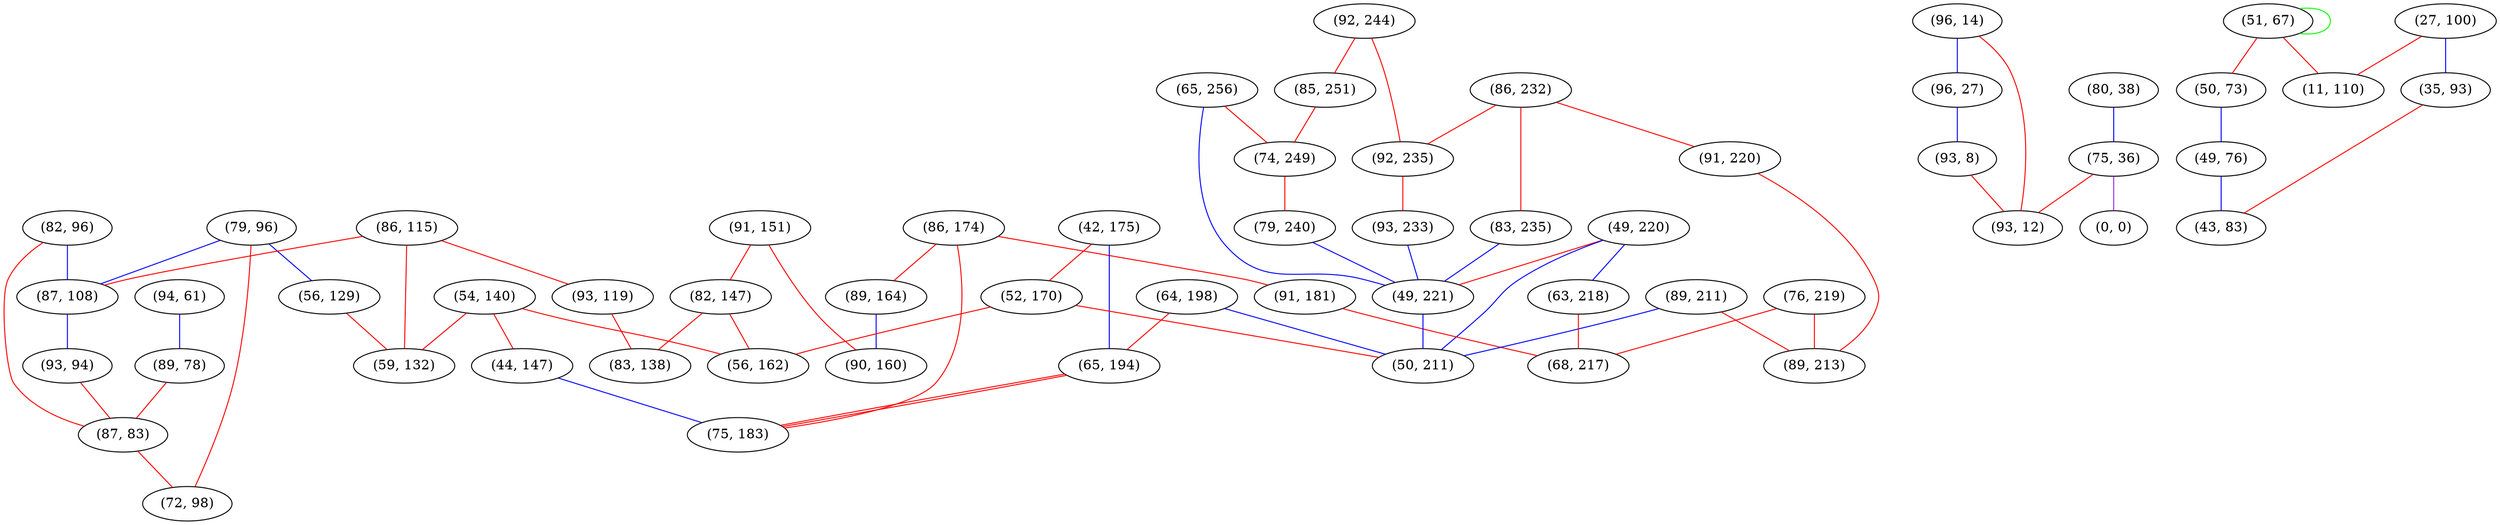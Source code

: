 graph "" {
"(91, 151)";
"(96, 14)";
"(49, 220)";
"(64, 198)";
"(86, 232)";
"(54, 140)";
"(94, 61)";
"(79, 96)";
"(44, 147)";
"(86, 174)";
"(42, 175)";
"(82, 96)";
"(51, 67)";
"(50, 73)";
"(65, 256)";
"(65, 194)";
"(80, 38)";
"(75, 36)";
"(76, 219)";
"(91, 181)";
"(89, 211)";
"(86, 115)";
"(92, 244)";
"(87, 108)";
"(27, 100)";
"(91, 220)";
"(83, 235)";
"(0, 0)";
"(89, 164)";
"(85, 251)";
"(93, 94)";
"(92, 235)";
"(52, 170)";
"(89, 78)";
"(82, 147)";
"(74, 249)";
"(49, 76)";
"(35, 93)";
"(56, 129)";
"(89, 213)";
"(93, 233)";
"(79, 240)";
"(87, 83)";
"(96, 27)";
"(72, 98)";
"(93, 8)";
"(90, 160)";
"(63, 218)";
"(75, 183)";
"(93, 12)";
"(93, 119)";
"(59, 132)";
"(11, 110)";
"(49, 221)";
"(50, 211)";
"(68, 217)";
"(83, 138)";
"(43, 83)";
"(56, 162)";
"(91, 151)" -- "(90, 160)"  [color=red, key=0, weight=1];
"(91, 151)" -- "(82, 147)"  [color=red, key=0, weight=1];
"(96, 14)" -- "(93, 12)"  [color=red, key=0, weight=1];
"(96, 14)" -- "(96, 27)"  [color=blue, key=0, weight=3];
"(49, 220)" -- "(49, 221)"  [color=red, key=0, weight=1];
"(49, 220)" -- "(50, 211)"  [color=blue, key=0, weight=3];
"(49, 220)" -- "(63, 218)"  [color=blue, key=0, weight=3];
"(64, 198)" -- "(65, 194)"  [color=red, key=0, weight=1];
"(64, 198)" -- "(50, 211)"  [color=blue, key=0, weight=3];
"(86, 232)" -- "(91, 220)"  [color=red, key=0, weight=1];
"(86, 232)" -- "(83, 235)"  [color=red, key=0, weight=1];
"(86, 232)" -- "(92, 235)"  [color=red, key=0, weight=1];
"(54, 140)" -- "(59, 132)"  [color=red, key=0, weight=1];
"(54, 140)" -- "(56, 162)"  [color=red, key=0, weight=1];
"(54, 140)" -- "(44, 147)"  [color=red, key=0, weight=1];
"(94, 61)" -- "(89, 78)"  [color=blue, key=0, weight=3];
"(79, 96)" -- "(56, 129)"  [color=blue, key=0, weight=3];
"(79, 96)" -- "(87, 108)"  [color=blue, key=0, weight=3];
"(79, 96)" -- "(72, 98)"  [color=red, key=0, weight=1];
"(44, 147)" -- "(75, 183)"  [color=blue, key=0, weight=3];
"(86, 174)" -- "(75, 183)"  [color=red, key=0, weight=1];
"(86, 174)" -- "(89, 164)"  [color=red, key=0, weight=1];
"(86, 174)" -- "(91, 181)"  [color=red, key=0, weight=1];
"(42, 175)" -- "(65, 194)"  [color=blue, key=0, weight=3];
"(42, 175)" -- "(52, 170)"  [color=red, key=0, weight=1];
"(82, 96)" -- "(87, 108)"  [color=blue, key=0, weight=3];
"(82, 96)" -- "(87, 83)"  [color=red, key=0, weight=1];
"(51, 67)" -- "(50, 73)"  [color=red, key=0, weight=1];
"(51, 67)" -- "(11, 110)"  [color=red, key=0, weight=1];
"(51, 67)" -- "(51, 67)"  [color=green, key=0, weight=2];
"(50, 73)" -- "(49, 76)"  [color=blue, key=0, weight=3];
"(65, 256)" -- "(49, 221)"  [color=blue, key=0, weight=3];
"(65, 256)" -- "(74, 249)"  [color=red, key=0, weight=1];
"(65, 194)" -- "(75, 183)"  [color=red, key=0, weight=1];
"(65, 194)" -- "(75, 183)"  [color=red, key=1, weight=1];
"(80, 38)" -- "(75, 36)"  [color=blue, key=0, weight=3];
"(75, 36)" -- "(93, 12)"  [color=red, key=0, weight=1];
"(75, 36)" -- "(0, 0)"  [color=purple, key=0, weight=4];
"(76, 219)" -- "(89, 213)"  [color=red, key=0, weight=1];
"(76, 219)" -- "(68, 217)"  [color=red, key=0, weight=1];
"(91, 181)" -- "(68, 217)"  [color=red, key=0, weight=1];
"(89, 211)" -- "(89, 213)"  [color=red, key=0, weight=1];
"(89, 211)" -- "(50, 211)"  [color=blue, key=0, weight=3];
"(86, 115)" -- "(87, 108)"  [color=red, key=0, weight=1];
"(86, 115)" -- "(93, 119)"  [color=red, key=0, weight=1];
"(86, 115)" -- "(59, 132)"  [color=red, key=0, weight=1];
"(92, 244)" -- "(92, 235)"  [color=red, key=0, weight=1];
"(92, 244)" -- "(85, 251)"  [color=red, key=0, weight=1];
"(87, 108)" -- "(93, 94)"  [color=blue, key=0, weight=3];
"(27, 100)" -- "(11, 110)"  [color=red, key=0, weight=1];
"(27, 100)" -- "(35, 93)"  [color=blue, key=0, weight=3];
"(91, 220)" -- "(89, 213)"  [color=red, key=0, weight=1];
"(83, 235)" -- "(49, 221)"  [color=blue, key=0, weight=3];
"(89, 164)" -- "(90, 160)"  [color=blue, key=0, weight=3];
"(85, 251)" -- "(74, 249)"  [color=red, key=0, weight=1];
"(93, 94)" -- "(87, 83)"  [color=red, key=0, weight=1];
"(92, 235)" -- "(93, 233)"  [color=red, key=0, weight=1];
"(52, 170)" -- "(50, 211)"  [color=red, key=0, weight=1];
"(52, 170)" -- "(56, 162)"  [color=red, key=0, weight=1];
"(89, 78)" -- "(87, 83)"  [color=red, key=0, weight=1];
"(82, 147)" -- "(83, 138)"  [color=red, key=0, weight=1];
"(82, 147)" -- "(56, 162)"  [color=red, key=0, weight=1];
"(74, 249)" -- "(79, 240)"  [color=red, key=0, weight=1];
"(49, 76)" -- "(43, 83)"  [color=blue, key=0, weight=3];
"(35, 93)" -- "(43, 83)"  [color=red, key=0, weight=1];
"(56, 129)" -- "(59, 132)"  [color=red, key=0, weight=1];
"(93, 233)" -- "(49, 221)"  [color=blue, key=0, weight=3];
"(79, 240)" -- "(49, 221)"  [color=blue, key=0, weight=3];
"(87, 83)" -- "(72, 98)"  [color=red, key=0, weight=1];
"(96, 27)" -- "(93, 8)"  [color=blue, key=0, weight=3];
"(93, 8)" -- "(93, 12)"  [color=red, key=0, weight=1];
"(63, 218)" -- "(68, 217)"  [color=red, key=0, weight=1];
"(93, 119)" -- "(83, 138)"  [color=red, key=0, weight=1];
"(49, 221)" -- "(50, 211)"  [color=blue, key=0, weight=3];
}
